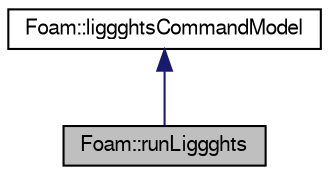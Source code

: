 digraph "Foam::runLiggghts"
{
  edge [fontname="FreeSans",fontsize="10",labelfontname="FreeSans",labelfontsize="10"];
  node [fontname="FreeSans",fontsize="10",shape=record];
  Node1 [label="Foam::runLiggghts",height=0.2,width=0.4,color="black", fillcolor="grey75", style="filled" fontcolor="black"];
  Node2 -> Node1 [dir="back",color="midnightblue",fontsize="10",style="solid",fontname="FreeSans"];
  Node2 [label="Foam::liggghtsCommandModel",height=0.2,width=0.4,color="black", fillcolor="white", style="filled",URL="$classFoam_1_1liggghtsCommandModel.html"];
}
